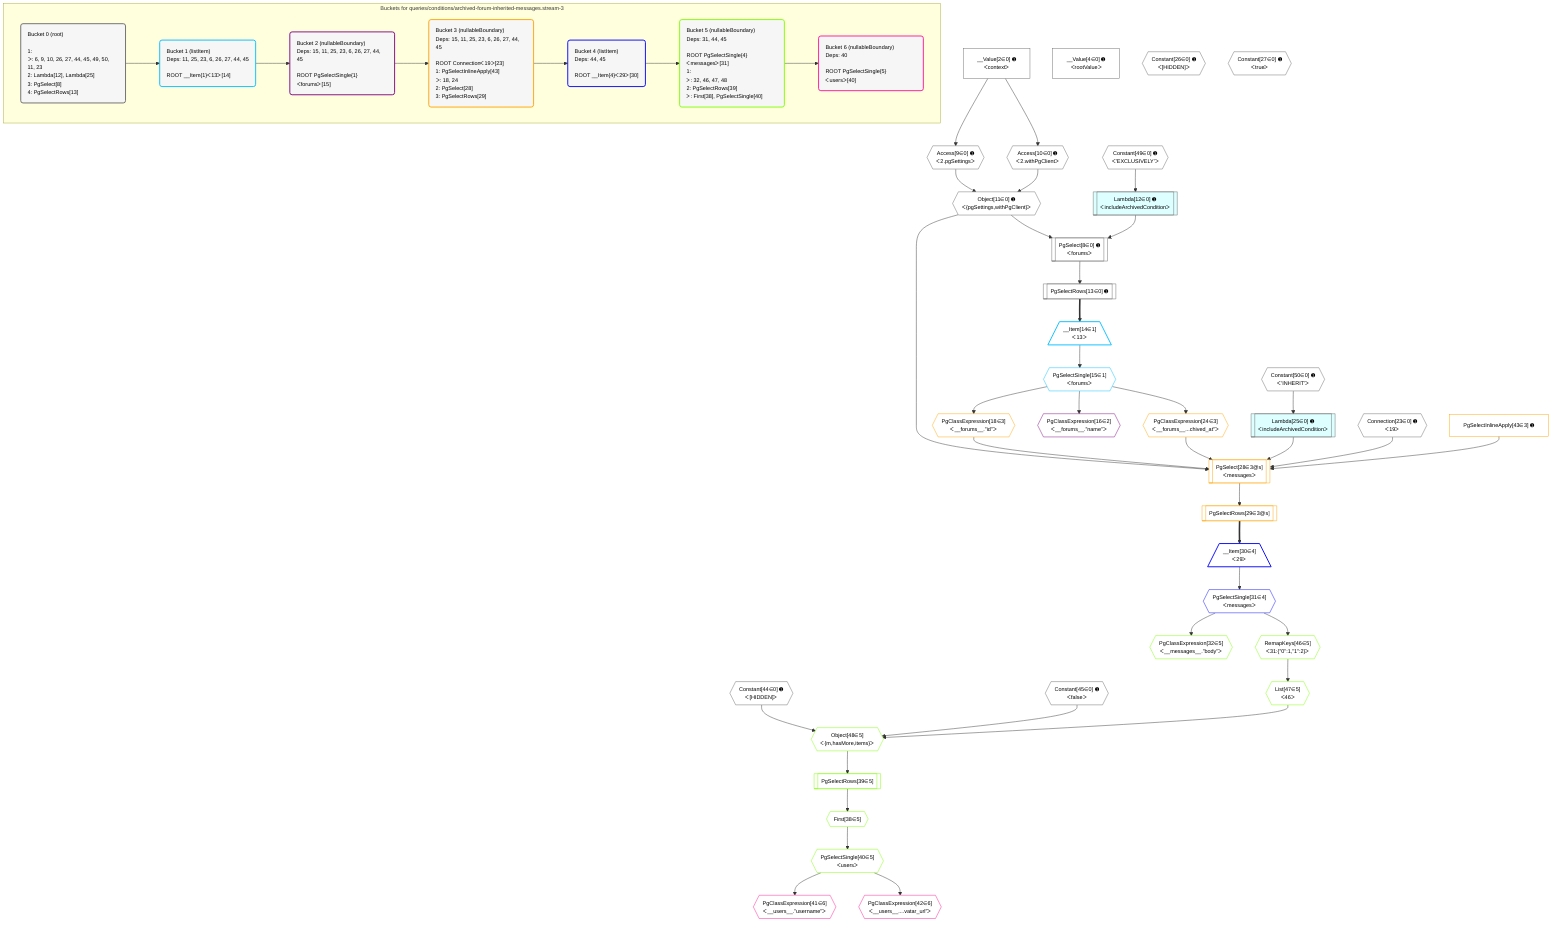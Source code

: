 %%{init: {'themeVariables': { 'fontSize': '12px'}}}%%
graph TD
    classDef path fill:#eee,stroke:#000,color:#000
    classDef plan fill:#fff,stroke-width:1px,color:#000
    classDef itemplan fill:#fff,stroke-width:2px,color:#000
    classDef unbatchedplan fill:#dff,stroke-width:1px,color:#000
    classDef sideeffectplan fill:#fcc,stroke-width:2px,color:#000
    classDef bucket fill:#f6f6f6,color:#000,stroke-width:2px,text-align:left


    %% plan dependencies
    PgSelect8[["PgSelect[8∈0] ➊<br />ᐸforumsᐳ"]]:::plan
    Object11{{"Object[11∈0] ➊<br />ᐸ{pgSettings,withPgClient}ᐳ"}}:::plan
    Lambda12[["Lambda[12∈0] ➊<br />ᐸincludeArchivedConditionᐳ"]]:::unbatchedplan
    Object11 & Lambda12 --> PgSelect8
    Access9{{"Access[9∈0] ➊<br />ᐸ2.pgSettingsᐳ"}}:::plan
    Access10{{"Access[10∈0] ➊<br />ᐸ2.withPgClientᐳ"}}:::plan
    Access9 & Access10 --> Object11
    Connection23{{"Connection[23∈0] ➊<br />ᐸ19ᐳ"}}:::plan
    __Value2["__Value[2∈0] ➊<br />ᐸcontextᐳ"]:::plan
    __Value2 --> Access9
    __Value2 --> Access10
    Constant49{{"Constant[49∈0] ➊<br />ᐸ'EXCLUSIVELY'ᐳ"}}:::plan
    Constant49 --> Lambda12
    PgSelectRows13[["PgSelectRows[13∈0] ➊"]]:::plan
    PgSelect8 --> PgSelectRows13
    Lambda25[["Lambda[25∈0] ➊<br />ᐸincludeArchivedConditionᐳ"]]:::unbatchedplan
    Constant50{{"Constant[50∈0] ➊<br />ᐸ'INHERIT'ᐳ"}}:::plan
    Constant50 --> Lambda25
    __Value4["__Value[4∈0] ➊<br />ᐸrootValueᐳ"]:::plan
    Constant26{{"Constant[26∈0] ➊<br />ᐸ[HIDDEN]ᐳ"}}:::plan
    Constant27{{"Constant[27∈0] ➊<br />ᐸtrueᐳ"}}:::plan
    Constant44{{"Constant[44∈0] ➊<br />ᐸ[HIDDEN]ᐳ"}}:::plan
    Constant45{{"Constant[45∈0] ➊<br />ᐸfalseᐳ"}}:::plan
    __Item14[/"__Item[14∈1]<br />ᐸ13ᐳ"\]:::itemplan
    PgSelectRows13 ==> __Item14
    PgSelectSingle15{{"PgSelectSingle[15∈1]<br />ᐸforumsᐳ"}}:::plan
    __Item14 --> PgSelectSingle15
    PgClassExpression16{{"PgClassExpression[16∈2]<br />ᐸ__forums__.”name”ᐳ"}}:::plan
    PgSelectSingle15 --> PgClassExpression16
    PgSelect28[["PgSelect[28∈3@s]<br />ᐸmessagesᐳ"]]:::plan
    PgClassExpression18{{"PgClassExpression[18∈3]<br />ᐸ__forums__.”id”ᐳ"}}:::plan
    PgClassExpression24{{"PgClassExpression[24∈3]<br />ᐸ__forums__...chived_at”ᐳ"}}:::plan
    PgSelectInlineApply43["PgSelectInlineApply[43∈3] ➊"]:::plan
    Object11 & PgClassExpression18 & PgClassExpression24 & Lambda25 & Connection23 & PgSelectInlineApply43 --> PgSelect28
    PgSelectSingle15 --> PgClassExpression18
    PgSelectSingle15 --> PgClassExpression24
    PgSelectRows29[["PgSelectRows[29∈3@s]"]]:::plan
    PgSelect28 --> PgSelectRows29
    __Item30[/"__Item[30∈4]<br />ᐸ29ᐳ"\]:::itemplan
    PgSelectRows29 ==> __Item30
    PgSelectSingle31{{"PgSelectSingle[31∈4]<br />ᐸmessagesᐳ"}}:::plan
    __Item30 --> PgSelectSingle31
    Object48{{"Object[48∈5]<br />ᐸ{m,hasMore,items}ᐳ"}}:::plan
    List47{{"List[47∈5]<br />ᐸ46ᐳ"}}:::plan
    Constant44 & Constant45 & List47 --> Object48
    PgClassExpression32{{"PgClassExpression[32∈5]<br />ᐸ__messages__.”body”ᐳ"}}:::plan
    PgSelectSingle31 --> PgClassExpression32
    First38{{"First[38∈5]"}}:::plan
    PgSelectRows39[["PgSelectRows[39∈5]"]]:::plan
    PgSelectRows39 --> First38
    Object48 --> PgSelectRows39
    PgSelectSingle40{{"PgSelectSingle[40∈5]<br />ᐸusersᐳ"}}:::plan
    First38 --> PgSelectSingle40
    RemapKeys46{{"RemapKeys[46∈5]<br />ᐸ31:{”0”:1,”1”:2}ᐳ"}}:::plan
    PgSelectSingle31 --> RemapKeys46
    RemapKeys46 --> List47
    PgClassExpression41{{"PgClassExpression[41∈6]<br />ᐸ__users__.”username”ᐳ"}}:::plan
    PgSelectSingle40 --> PgClassExpression41
    PgClassExpression42{{"PgClassExpression[42∈6]<br />ᐸ__users__....vatar_url”ᐳ"}}:::plan
    PgSelectSingle40 --> PgClassExpression42

    %% define steps

    subgraph "Buckets for queries/conditions/archived-forum-inherited-messages.stream-3"
    Bucket0("Bucket 0 (root)<br /><br />1: <br />ᐳ: 6, 9, 10, 26, 27, 44, 45, 49, 50, 11, 23<br />2: Lambda[12], Lambda[25]<br />3: PgSelect[8]<br />4: PgSelectRows[13]"):::bucket
    classDef bucket0 stroke:#696969
    class Bucket0,__Value2,__Value4,PgSelect8,Access9,Access10,Object11,Lambda12,PgSelectRows13,Connection23,Lambda25,Constant26,Constant27,Constant44,Constant45,Constant49,Constant50 bucket0
    Bucket1("Bucket 1 (listItem)<br />Deps: 11, 25, 23, 6, 26, 27, 44, 45<br /><br />ROOT __Item{1}ᐸ13ᐳ[14]"):::bucket
    classDef bucket1 stroke:#00bfff
    class Bucket1,__Item14,PgSelectSingle15 bucket1
    Bucket2("Bucket 2 (nullableBoundary)<br />Deps: 15, 11, 25, 23, 6, 26, 27, 44, 45<br /><br />ROOT PgSelectSingle{1}ᐸforumsᐳ[15]"):::bucket
    classDef bucket2 stroke:#7f007f
    class Bucket2,PgClassExpression16 bucket2
    Bucket3("Bucket 3 (nullableBoundary)<br />Deps: 15, 11, 25, 23, 6, 26, 27, 44, 45<br /><br />ROOT Connectionᐸ19ᐳ[23]<br />1: PgSelectInlineApply[43]<br />ᐳ: 18, 24<br />2: PgSelect[28]<br />3: PgSelectRows[29]"):::bucket
    classDef bucket3 stroke:#ffa500
    class Bucket3,PgClassExpression18,PgClassExpression24,PgSelect28,PgSelectRows29,PgSelectInlineApply43 bucket3
    Bucket4("Bucket 4 (listItem)<br />Deps: 44, 45<br /><br />ROOT __Item{4}ᐸ29ᐳ[30]"):::bucket
    classDef bucket4 stroke:#0000ff
    class Bucket4,__Item30,PgSelectSingle31 bucket4
    Bucket5("Bucket 5 (nullableBoundary)<br />Deps: 31, 44, 45<br /><br />ROOT PgSelectSingle{4}ᐸmessagesᐳ[31]<br />1: <br />ᐳ: 32, 46, 47, 48<br />2: PgSelectRows[39]<br />ᐳ: First[38], PgSelectSingle[40]"):::bucket
    classDef bucket5 stroke:#7fff00
    class Bucket5,PgClassExpression32,First38,PgSelectRows39,PgSelectSingle40,RemapKeys46,List47,Object48 bucket5
    Bucket6("Bucket 6 (nullableBoundary)<br />Deps: 40<br /><br />ROOT PgSelectSingle{5}ᐸusersᐳ[40]"):::bucket
    classDef bucket6 stroke:#ff1493
    class Bucket6,PgClassExpression41,PgClassExpression42 bucket6
    Bucket0 --> Bucket1
    Bucket1 --> Bucket2
    Bucket2 --> Bucket3
    Bucket3 --> Bucket4
    Bucket4 --> Bucket5
    Bucket5 --> Bucket6
    end